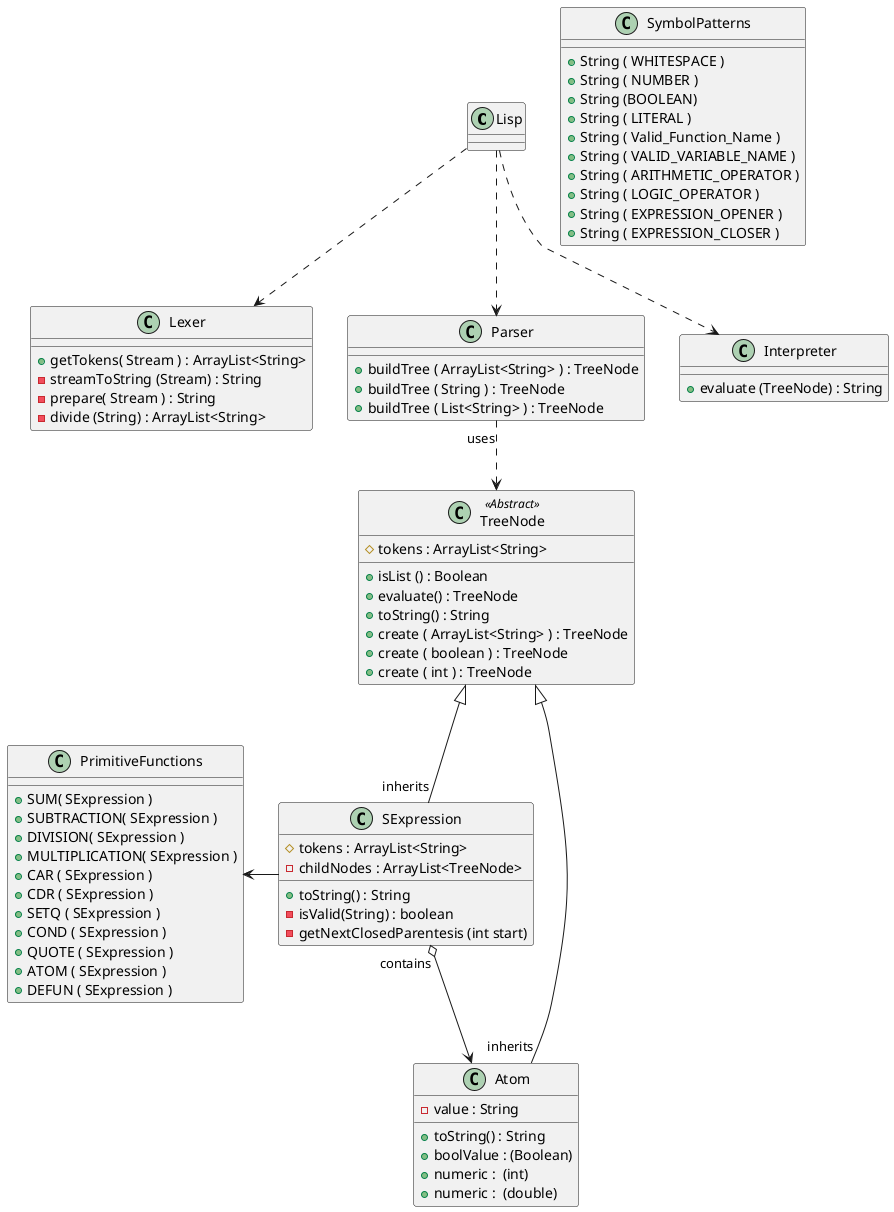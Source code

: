 @startuml
'https://plantuml.com/class-diagram

class Lisp
class Lexer
class Parser
class Interpreter

Lisp ..> Lexer
Lisp ..> Parser
Lisp ..> Interpreter

abstract class TreeNode
class Atom
class SExpression

class PrimitiveFunctions
class SymbolPatterns{
   + String ( WHITESPACE )
   + String ( NUMBER )
   + String (BOOLEAN)
   + String ( LITERAL )
   + String ( Valid_Function_Name )
   + String ( VALID_VARIABLE_NAME )
   + String ( ARITHMETIC_OPERATOR )
   + String ( LOGIC_OPERATOR )
   + String ( EXPRESSION_OPENER )
   + String ( EXPRESSION_CLOSER )



}

Parser "uses" ..> TreeNode

TreeNode <|-- "inherits" Atom
TreeNode <|-- "inherits" SExpression
SExpression "contains" o--> Atom
 PrimitiveFunctions <- SExpression

class Lexer {
    + getTokens( Stream ) : ArrayList<String>
    - streamToString (Stream) : String
    - prepare( Stream ) : String
    - divide (String) : ArrayList<String>
}

class Parser {
    + buildTree ( ArrayList<String> ) : TreeNode
    + buildTree ( String ) : TreeNode
    + buildTree ( List<String> ) : TreeNode


}

class Interpreter {
    + evaluate (TreeNode) : String
}

class TreeNode <<Abstract>>{
    # tokens : ArrayList<String>
    + isList () : Boolean
    + evaluate() : TreeNode
    + toString() : String
    + create ( ArrayList<String> ) : TreeNode
    + create ( boolean ) : TreeNode
    + create ( int ) : TreeNode

}

class Atom {
    - value : String
    + toString() : String
    + boolValue : (Boolean)
    + numeric :  (int)
    + numeric :  (double)




}

class SExpression {
    'Talvez los tokens no sen necesarios'
    # tokens : ArrayList<String>
    - childNodes : ArrayList<TreeNode>
    + toString() : String
    - isValid(String) : boolean
    - getNextClosedParentesis (int start)
}

class PrimitiveFunctions{
   + SUM( SExpression )
   + SUBTRACTION( SExpression )
   + DIVISION( SExpression )
   + MULTIPLICATION( SExpression )
   + CAR ( SExpression )
   + CDR ( SExpression )
   + SETQ ( SExpression )
   + COND ( SExpression )
   + QUOTE ( SExpression )
   + ATOM ( SExpression )
   + DEFUN ( SExpression )

}
@enduml
